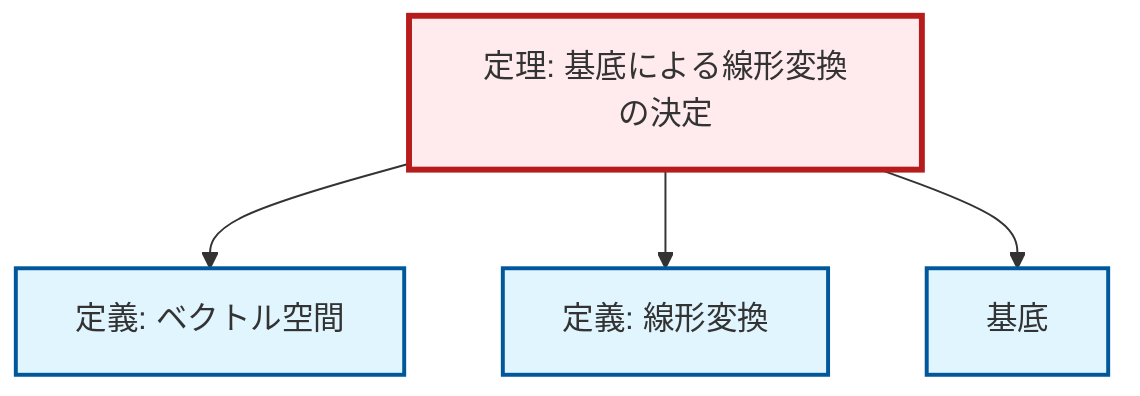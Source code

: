 graph TD
    classDef definition fill:#e1f5fe,stroke:#01579b,stroke-width:2px
    classDef theorem fill:#f3e5f5,stroke:#4a148c,stroke-width:2px
    classDef axiom fill:#fff3e0,stroke:#e65100,stroke-width:2px
    classDef example fill:#e8f5e9,stroke:#1b5e20,stroke-width:2px
    classDef current fill:#ffebee,stroke:#b71c1c,stroke-width:3px
    def-linear-transformation["定義: 線形変換"]:::definition
    def-basis["基底"]:::definition
    thm-linear-transformation-basis["定理: 基底による線形変換の決定"]:::theorem
    def-vector-space["定義: ベクトル空間"]:::definition
    thm-linear-transformation-basis --> def-vector-space
    thm-linear-transformation-basis --> def-linear-transformation
    thm-linear-transformation-basis --> def-basis
    class thm-linear-transformation-basis current
